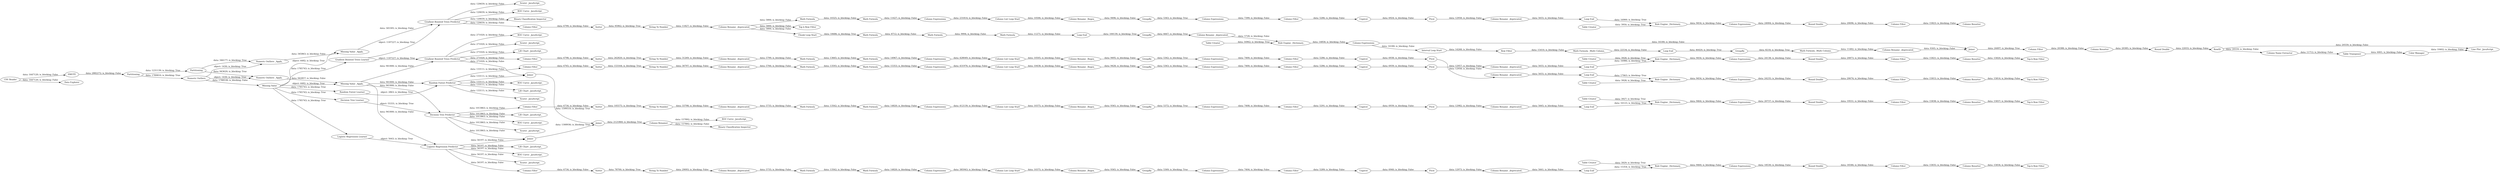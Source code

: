 digraph {
	"-8866379594870032338_410" [label="Column Rename _Regex_"]
	"5607678458637933105_539" [label="Column Filter"]
	"-1985457420982692339_643" [label="Random Forest Learner"]
	"-8866379594870032338_405" [label="Column Rename _deprecated_"]
	"-5913110626535306919_371" [label="Column Filter"]
	"-9070017520446891641_399" [label="String To Number"]
	"-8866379594870032338_397" [label=GroupBy]
	"-5913110626535306919_416" [label="Round Double"]
	"5426610378822798989_520" [label="Math Formula"]
	"-5913110626535306919_410" [label="Column Rename _Regex_"]
	"-1985457420982692339_12" [label=Joiner]
	"-1985457420982692339_650" [label="Binary Classification Inspector"]
	"-8866379594870032338_419" [label="Column Filter"]
	"-1985457420982692339_6" [label="ROC Curve _JavaScript_"]
	"728903360807718946_582" [label=Joiner]
	"728903360807718946_587" [label="Round Double"]
	"-5913110626535306919_402" [label="Column Filter"]
	"5607678458637933105_545" [label="String To Number"]
	"-2878881638070584027_519" [label="Math Formula"]
	"728903360807718946_585" [label="Column Resorter"]
	"-9070017520446891641_402" [label="Column Filter"]
	"-8866379594870032338_396" [label="Column Expressions"]
	"728903360807718946_569" [label="Column Rename _deprecated_"]
	"-8866379594870032338_401" [label="Column Expressions"]
	"-1985457420982692339_667" [label="Missing Value _Apply_"]
	"5607678458637933105_542" [label="Rule Engine _Dictionary_"]
	"5607678458637933105_530" [label="Round Double"]
	"-1985457420982692339_642" [label="Decision Tree Learner"]
	"-9070017520446891641_419" [label="Column Filter"]
	"728903360807718946_584" [label="Column Filter"]
	"246079428993562892_403" [label=Pivot]
	"246079428993562892_419" [label="Column Filter"]
	"-1985457420982692339_635" [label="Lift Chart _JavaScript_"]
	"246079428993562892_410" [label="Column Rename _Regex_"]
	"-9070017520446891641_416" [label="Round Double"]
	"-5913110626535306919_404" [label=Unpivot]
	"9158000630762472841_519" [label="Math Formula"]
	"5607678458637933105_529" [label="Column Expressions"]
	"-1985457420982692339_657" [label=Partitioning]
	"-5913110626535306919_385" [label="Rule Engine _Dictionary_"]
	"-1985457420982692339_588" [label=RowID]
	"-8866379594870032338_384" [label="Table Creator"]
	"246079428993562892_402" [label="Column Filter"]
	"-8866379594870032338_372" [label=Sorter]
	"-8866379594870032338_385" [label="Rule Engine _Dictionary_"]
	"246079428993562892_418" [label="Column Resorter"]
	"-1985457420982692339_625" [label="Lift Chart _JavaScript_"]
	"-5913110626535306919_401" [label="Column Expressions"]
	"-1985457420982692339_652" [label="Scorer _JavaScript_"]
	"-5913110626535306919_418" [label="Column Resorter"]
	"-9070017520446891641_410" [label="Column Rename _Regex_"]
	"-5913110626535306919_415" [label="Column Expressions"]
	"-1985457420982692339_675" [label="Gradient Boosted Trees Predictor"]
	"728903360807718946_586" [label="Math Formula _Multi Column_"]
	"-1985457420982692339_641" [label="Logistic Regression Learner"]
	"-1985457420982692339_624" [label="Top k Row Filter"]
	"-5913110626535306919_396" [label="Column Expressions"]
	"-1985457420982692339_417" [label="Top k Row Filter"]
	"728903360807718946_573" [label="Math Formula"]
	"246079428993562892_397" [label=GroupBy]
	"-9070017520446891641_385" [label="Rule Engine _Dictionary_"]
	"-8866379594870032338_403" [label=Pivot]
	"-5913110626535306919_376" [label="Column Rename _deprecated_"]
	"246079428993562892_404" [label=Unpivot]
	"5607678458637933105_533" [label="Column Resorter"]
	"246079428993562892_399" [label="String To Number"]
	"5607678458637933105_536" [label="Column Filter"]
	"5607678458637933105_544" [label="Column Rename _deprecated_"]
	"-1985457420982692339_631" [label="Lift Chart _JavaScript_"]
	"246079428993562892_414" [label="Loop End"]
	"246079428993562892_415" [label="Column Expressions"]
	"-1985457420982692339_674" [label=SMOTE]
	"-1985457420982692339_665" [label="Missing Value"]
	"-1985457420982692339_676" [label="Scorer _JavaScript_"]
	"-4905162780059922135_590" [label="Color Manager"]
	"5607678458637933105_543" [label=GroupBy]
	"728903360807718946_567" [label="Math Formula"]
	"728903360807718946_566" [label="Column Expressions"]
	"-4905162780059922135_592" [label="Table Transposer"]
	"-1985457420982692339_633" [label="ROC Curve _JavaScript_"]
	"246079428993562892_371" [label="Column Filter"]
	"-1985457420982692339_666" [label="Missing Value _Apply_"]
	"-1985457420982692339_595" [label="Binary Classification Inspector"]
	"-9070017520446891641_418" [label="Column Resorter"]
	"5607678458637933105_528" [label=Unpivot]
	"5607678458637933105_540" [label="Column List Loop Start"]
	"-2878881638070584027_520" [label="Math Formula"]
	"-9070017520446891641_396" [label="Column Expressions"]
	"-1985457420982692339_630" [label="Top k Row Filter"]
	"728903360807718946_581" [label="Column Rename _deprecated_"]
	"-143358625711892540_520" [label="Math Formula"]
	"246079428993562892_376" [label="Column Rename _deprecated_"]
	"728903360807718946_563" [label="Loop End"]
	"246079428993562892_401" [label="Column Expressions"]
	"246079428993562892_384" [label="Table Creator"]
	"-9070017520446891641_397" [label=GroupBy]
	"-8866379594870032338_409" [label="Column List Loop Start"]
	"-1985457420982692339_671" [label="Numeric Outliers _Apply_"]
	"8643854270556548469_520" [label="Math Formula"]
	"728903360807718946_564" [label="Math Formula"]
	"-5913110626535306919_409" [label="Column List Loop Start"]
	"-1985457420982692339_651" [label="Scorer _JavaScript_"]
	"-1985457420982692339_677" [label="ROC Curve _JavaScript_"]
	"-9070017520446891641_401" [label="Column Expressions"]
	"-9070017520446891641_403" [label=Pivot]
	"-1985457420982692339_636" [label="Top k Row Filter"]
	"728903360807718946_571" [label="Rule Engine _Dictionary_"]
	"-9070017520446891641_384" [label="Table Creator"]
	"-1985457420982692339_10" [label=Joiner]
	"5607678458637933105_535" [label="Column Expressions"]
	"728903360807718946_575" [label="Interval Loop Start"]
	"728903360807718946_580" [label=GroupBy]
	"-5913110626535306919_419" [label="Column Filter"]
	"-1985457420982692339_618" [label="Logistic Regression Predictor"]
	"-1985457420982692339_658" [label=Partitioning]
	"-8866379594870032338_404" [label=Unpivot]
	"-9070017520446891641_404" [label=Unpivot]
	"9158000630762472841_520" [label="Math Formula"]
	"-1985457420982692339_621" [label="Gradient Boosted Trees Predictor"]
	"246079428993562892_409" [label="Column List Loop Start"]
	"246079428993562892_396" [label="Column Expressions"]
	"-9070017520446891641_372" [label=Sorter]
	"-8866379594870032338_399" [label="String To Number"]
	"-1985457420982692339_670" [label="Numeric Outliers"]
	"-1985457420982692339_655" [label="Data Explorer"]
	"5607678458637933105_541" [label="Column Expressions"]
	"-5913110626535306919_405" [label="Column Rename _deprecated_"]
	"-1985457420982692339_589" [label="Line Plot _JavaScript_"]
	"-1985457420982692339_653" [label="Scorer _JavaScript_"]
	"-1985457420982692339_637" [label="ROC Curve _JavaScript_"]
	"-8866379594870032338_371" [label="Column Filter"]
	"-1985457420982692339_634" [label="Decision Tree Predictor"]
	"728903360807718946_579" [label="Math Formula _Multi Column_"]
	"5426610378822798989_519" [label="Math Formula"]
	"-1985457420982692339_668" [label="ROC Curve _JavaScript_"]
	"5607678458637933105_538" [label="Loop End"]
	"-8866379594870032338_416" [label="Round Double"]
	"246079428993562892_385" [label="Rule Engine _Dictionary_"]
	"-1985457420982692339_627" [label="ROC Curve _JavaScript_"]
	"5607678458637933105_537" [label=Pivot]
	"-5913110626535306919_399" [label="String To Number"]
	"-5913110626535306919_403" [label=Pivot]
	"-8866379594870032338_376" [label="Column Rename _deprecated_"]
	"-4905162780059922135_591" [label="Column Name Extractor"]
	"5607678458637933105_547" [label="Column Filter"]
	"5607678458637933105_548" [label=Sorter]
	"-9070017520446891641_376" [label="Column Rename _deprecated_"]
	"-1985457420982692339_620" [label="Random Forest Predictor"]
	"8643854270556548469_519" [label="Math Formula"]
	"-9070017520446891641_414" [label="Loop End"]
	"-1985457420982692339_4" [label="Lift Chart _JavaScript_"]
	"-1985457420982692339_644" [label="Gradient Boosted Trees Learner"]
	"-1985457420982692339_1" [label="CSV Reader"]
	"246079428993562892_405" [label="Column Rename _deprecated_"]
	"-1985457420982692339_11" [label=Joiner]
	"5607678458637933105_531" [label="Column Rename _deprecated_"]
	"-5913110626535306919_414" [label="Loop End"]
	"246079428993562892_416" [label="Round Double"]
	"-1985457420982692339_672" [label="Numeric Outliers _Apply_"]
	"-9070017520446891641_371" [label="Column Filter"]
	"-8866379594870032338_418" [label="Column Resorter"]
	"-9070017520446891641_415" [label="Column Expressions"]
	"246079428993562892_372" [label=Sorter]
	"-9070017520446891641_409" [label="Column List Loop Start"]
	"-1985457420982692339_14" [label="Column Renamer"]
	"728903360807718946_570" [label="Table Creator"]
	"-9070017520446891641_405" [label="Column Rename _deprecated_"]
	"-1985457420982692339_654" [label="Scorer _JavaScript_"]
	"-5913110626535306919_397" [label=GroupBy]
	"-5913110626535306919_384" [label="Table Creator"]
	"728903360807718946_576" [label="Row Filter"]
	"-8866379594870032338_402" [label="Column Filter"]
	"5607678458637933105_549" [label="Table Creator"]
	"728903360807718946_568" [label=GroupBy]
	"5607678458637933105_546" [label="Column Rename _Regex_"]
	"728903360807718946_562" [label="Chunk Loop Start"]
	"-5913110626535306919_372" [label=Sorter]
	"728903360807718946_577" [label="Loop End"]
	"-8866379594870032338_415" [label="Column Expressions"]
	"-8866379594870032338_414" [label="Loop End"]
	"-1985457420982692339_532" [label="Top k Row Filter"]
	"-143358625711892540_519" [label="Math Formula"]
	"246079428993562892_404" -> "246079428993562892_403" [label="data: 6939; is_blocking: False"]
	"246079428993562892_397" -> "246079428993562892_401" [label="data: 5363; is_blocking: True"]
	"5607678458637933105_544" -> "-1985457420982692339_532" [label="data: 5800; is_blocking: False"]
	"-8866379594870032338_409" -> "-8866379594870032338_410" [label="data: 10375; is_blocking: False"]
	"-5913110626535306919_409" -> "-5913110626535306919_410" [label="data: 10505; is_blocking: False"]
	"246079428993562892_416" -> "246079428993562892_419" [label="data: 20873; is_blocking: False"]
	"-1985457420982692339_666" -> "-1985457420982692339_620" [label="data: 941800; is_blocking: False"]
	"-9070017520446891641_409" -> "-9070017520446891641_410" [label="data: 10375; is_blocking: False"]
	"728903360807718946_586" -> "728903360807718946_581" [label="data: 11482; is_blocking: False"]
	"-5913110626535306919_416" -> "-5913110626535306919_419" [label="data: 20674; is_blocking: False"]
	"246079428993562892_385" -> "246079428993562892_415" [label="data: 9456; is_blocking: False"]
	"-1985457420982692339_657" -> "-1985457420982692339_658" [label="data: 1231139; is_blocking: True"]
	"246079428993562892_414" -> "246079428993562892_385" [label="data: 16986; is_blocking: True"]
	"5426610378822798989_520" -> "-9070017520446891641_396" [label="data: 14820; is_blocking: False"]
	"-5913110626535306919_404" -> "-5913110626535306919_403" [label="data: 6938; is_blocking: False"]
	"728903360807718946_585" -> "728903360807718946_587" [label="data: 20385; is_blocking: False"]
	"-1985457420982692339_618" -> "-8866379594870032338_371" [label="data: 56197; is_blocking: False"]
	"-8866379594870032338_399" -> "-8866379594870032338_376" [label="data: 29093; is_blocking: False"]
	"-1985457420982692339_665" -> "-1985457420982692339_666" [label="object: 4482; is_blocking: True"]
	"5607678458637933105_542" -> "5607678458637933105_529" [label="data: 9454; is_blocking: False"]
	"246079428993562892_419" -> "246079428993562892_418" [label="data: 15821; is_blocking: False"]
	"-1985457420982692339_618" -> "-1985457420982692339_11" [label="data: 56197; is_blocking: False"]
	"-4905162780059922135_591" -> "-4905162780059922135_592" [label="data: 11712; is_blocking: False"]
	"-5913110626535306919_403" -> "-5913110626535306919_405" [label="data: 12958; is_blocking: False"]
	"-4905162780059922135_590" -> "-1985457420982692339_589" [label="data: 10402; is_blocking: False"]
	"-1985457420982692339_657" -> "-1985457420982692339_670" [label="data: 1789810; is_blocking: True"]
	"-9070017520446891641_385" -> "-9070017520446891641_415" [label="data: 9464; is_blocking: False"]
	"-1985457420982692339_621" -> "-1985457420982692339_6" [label="data: 271020; is_blocking: False"]
	"246079428993562892_415" -> "246079428993562892_416" [label="data: 24138; is_blocking: False"]
	"-5913110626535306919_376" -> "-143358625711892540_519" [label="data: 5799; is_blocking: False"]
	"-2878881638070584027_519" -> "-2878881638070584027_520" [label="data: 13593; is_blocking: False"]
	"728903360807718946_576" -> "728903360807718946_579" [label="data: 15410; is_blocking: False"]
	"-1985457420982692339_658" -> "-1985457420982692339_671" [label="data: 943620; is_blocking: True"]
	"-9070017520446891641_405" -> "-9070017520446891641_414" [label="data: 5665; is_blocking: False"]
	"-8866379594870032338_416" -> "-8866379594870032338_419" [label="data: 18346; is_blocking: False"]
	"-1985457420982692339_667" -> "-1985457420982692339_675" [label="data: 345305; is_blocking: False"]
	"728903360807718946_562" -> "728903360807718946_564" [label="data: 10686; is_blocking: True"]
	"-5913110626535306919_414" -> "-5913110626535306919_385" [label="data: 17063; is_blocking: True"]
	"5607678458637933105_548" -> "5607678458637933105_545" [label="data: 95962; is_blocking: True"]
	"-9070017520446891641_416" -> "-9070017520446891641_419" [label="data: 19551; is_blocking: False"]
	"-2878881638070584027_520" -> "246079428993562892_396" [label="data: 15353; is_blocking: False"]
	"246079428993562892_410" -> "246079428993562892_397" [label="data: 9428; is_blocking: False"]
	"-1985457420982692339_658" -> "-1985457420982692339_672" [label="data: 346177; is_blocking: True"]
	"-8866379594870032338_401" -> "-8866379594870032338_402" [label="data: 7404; is_blocking: False"]
	"5607678458637933105_539" -> "5607678458637933105_533" [label="data: 15823; is_blocking: False"]
	"-1985457420982692339_14" -> "-1985457420982692339_668" [label="data: 157892; is_blocking: False"]
	"-1985457420982692339_666" -> "-1985457420982692339_618" [label="data: 941800; is_blocking: False"]
	"-5913110626535306919_371" -> "-5913110626535306919_372" [label="data: 6798; is_blocking: False"]
	"-1985457420982692339_634" -> "-1985457420982692339_633" [label="data: 1013863; is_blocking: False"]
	"728903360807718946_568" -> "728903360807718946_569" [label="data: 6667; is_blocking: True"]
	"728903360807718946_581" -> "728903360807718946_582" [label="data: 9305; is_blocking: False"]
	"5607678458637933105_546" -> "5607678458637933105_543" [label="data: 9496; is_blocking: False"]
	"-8866379594870032338_371" -> "-8866379594870032338_372" [label="data: 6734; is_blocking: False"]
	"-5913110626535306919_397" -> "-5913110626535306919_401" [label="data: 5362; is_blocking: True"]
	"-9070017520446891641_401" -> "-9070017520446891641_402" [label="data: 7408; is_blocking: False"]
	"-8866379594870032338_415" -> "-8866379594870032338_416" [label="data: 18530; is_blocking: False"]
	"-1985457420982692339_666" -> "-1985457420982692339_621" [label="data: 941800; is_blocking: False"]
	"-8866379594870032338_397" -> "-8866379594870032338_401" [label="data: 5369; is_blocking: True"]
	"728903360807718946_567" -> "728903360807718946_573" [label="data: 9994; is_blocking: False"]
	"-8866379594870032338_376" -> "8643854270556548469_519" [label="data: 5735; is_blocking: False"]
	"-1985457420982692339_618" -> "-1985457420982692339_654" [label="data: 56197; is_blocking: False"]
	"-1985457420982692339_621" -> "-1985457420982692339_4" [label="data: 271020; is_blocking: False"]
	"246079428993562892_418" -> "-1985457420982692339_624" [label="data: 15820; is_blocking: False"]
	"-5913110626535306919_401" -> "-5913110626535306919_402" [label="data: 7400; is_blocking: False"]
	"-1985457420982692339_674" -> "-1985457420982692339_657" [label="data: 2882272; is_blocking: False"]
	"-1985457420982692339_620" -> "-1985457420982692339_652" [label="data: 133111; is_blocking: False"]
	"-1985457420982692339_588" -> "-4905162780059922135_591" [label="data: 20559; is_blocking: False"]
	"246079428993562892_402" -> "246079428993562892_404" [label="data: 5286; is_blocking: False"]
	"-9070017520446891641_372" -> "-9070017520446891641_399" [label="data: 105575; is_blocking: True"]
	"728903360807718946_566" -> "728903360807718946_575" [label="data: 16180; is_blocking: False"]
	"5607678458637933105_531" -> "5607678458637933105_538" [label="data: 5655; is_blocking: False"]
	"-1985457420982692339_670" -> "-1985457420982692339_665" [label="data: 1788538; is_blocking: False"]
	"5607678458637933105_530" -> "5607678458637933105_539" [label="data: 20696; is_blocking: False"]
	"728903360807718946_577" -> "728903360807718946_580" [label="data: 46420; is_blocking: True"]
	"-1985457420982692339_618" -> "-1985457420982692339_635" [label="data: 56197; is_blocking: False"]
	"-5913110626535306919_418" -> "-1985457420982692339_417" [label="data: 15814; is_blocking: False"]
	"-1985457420982692339_620" -> "-1985457420982692339_627" [label="data: 133111; is_blocking: False"]
	"-1985457420982692339_620" -> "-1985457420982692339_10" [label="data: 133111; is_blocking: False"]
	"-4905162780059922135_592" -> "-4905162780059922135_590" [label="data: 6001; is_blocking: False"]
	"246079428993562892_401" -> "246079428993562892_402" [label="data: 7400; is_blocking: False"]
	"5607678458637933105_537" -> "5607678458637933105_531" [label="data: 12958; is_blocking: False"]
	"-1985457420982692339_665" -> "-1985457420982692339_642" [label="data: 1785743; is_blocking: True"]
	"-1985457420982692339_620" -> "246079428993562892_371" [label="data: 133111; is_blocking: False"]
	"-8866379594870032338_419" -> "-8866379594870032338_418" [label="data: 15835; is_blocking: False"]
	"-8866379594870032338_414" -> "-8866379594870032338_385" [label="data: 15354; is_blocking: True"]
	"728903360807718946_569" -> "728903360807718946_571" [label="data: 5728; is_blocking: False"]
	"-143358625711892540_519" -> "-143358625711892540_520" [label="data: 13665; is_blocking: False"]
	"-8866379594870032338_403" -> "-8866379594870032338_405" [label="data: 12973; is_blocking: False"]
	"728903360807718946_570" -> "728903360807718946_571" [label="data: 16962; is_blocking: True"]
	"728903360807718946_579" -> "728903360807718946_577" [label="data: 22534; is_blocking: False"]
	"246079428993562892_405" -> "246079428993562892_414" [label="data: 5655; is_blocking: False"]
	"-5913110626535306919_396" -> "-5913110626535306919_409" [label="data: 428049; is_blocking: False"]
	"5607678458637933105_536" -> "5607678458637933105_528" [label="data: 5286; is_blocking: False"]
	"-8866379594870032338_418" -> "-1985457420982692339_636" [label="data: 15834; is_blocking: False"]
	"-1985457420982692339_644" -> "-1985457420982692339_621" [label="object: 1187227; is_blocking: True"]
	"-5913110626535306919_402" -> "-5913110626535306919_404" [label="data: 5286; is_blocking: False"]
	"-5913110626535306919_419" -> "-5913110626535306919_418" [label="data: 15815; is_blocking: False"]
	"728903360807718946_584" -> "728903360807718946_585" [label="data: 20388; is_blocking: False"]
	"5607678458637933105_544" -> "728903360807718946_562" [label="data: 5800; is_blocking: False"]
	"-9070017520446891641_414" -> "-9070017520446891641_385" [label="data: 16123; is_blocking: True"]
	"-8866379594870032338_385" -> "-8866379594870032338_415" [label="data: 9460; is_blocking: False"]
	"-5913110626535306919_415" -> "-5913110626535306919_416" [label="data: 24235; is_blocking: False"]
	"5607678458637933105_544" -> "9158000630762472841_519" [label="data: 5800; is_blocking: False"]
	"246079428993562892_409" -> "246079428993562892_410" [label="data: 10438; is_blocking: False"]
	"-9070017520446891641_418" -> "-1985457420982692339_630" [label="data: 15837; is_blocking: False"]
	"5607678458637933105_528" -> "5607678458637933105_537" [label="data: 6924; is_blocking: False"]
	"246079428993562892_371" -> "246079428993562892_372" [label="data: 6765; is_blocking: False"]
	"728903360807718946_564" -> "728903360807718946_567" [label="data: 8712; is_blocking: False"]
	"8643854270556548469_520" -> "-8866379594870032338_396" [label="data: 14820; is_blocking: False"]
	"728903360807718946_571" -> "728903360807718946_566" [label="data: 14858; is_blocking: False"]
	"-9070017520446891641_396" -> "-9070017520446891641_409" [label="data: 412139; is_blocking: False"]
	"-1985457420982692339_620" -> "-1985457420982692339_625" [label="data: 133111; is_blocking: False"]
	"-1985457420982692339_675" -> "-1985457420982692339_676" [label="data: 120659; is_blocking: False"]
	"5607678458637933105_543" -> "5607678458637933105_535" [label="data: 5363; is_blocking: True"]
	"728903360807718946_563" -> "728903360807718946_568" [label="data: 100139; is_blocking: True"]
	"-1985457420982692339_670" -> "-1985457420982692339_671" [label="object: 1430; is_blocking: True"]
	"-1985457420982692339_11" -> "-1985457420982692339_12" [label="data: 1308936; is_blocking: True"]
	"-5913110626535306919_405" -> "-5913110626535306919_414" [label="data: 5655; is_blocking: False"]
	"9158000630762472841_520" -> "5607678458637933105_541" [label="data: 11627; is_blocking: False"]
	"5607678458637933105_549" -> "5607678458637933105_542" [label="data: 3950; is_blocking: True"]
	"-9070017520446891641_410" -> "-9070017520446891641_397" [label="data: 9365; is_blocking: False"]
	"-5913110626535306919_399" -> "-5913110626535306919_376" [label="data: 31269; is_blocking: False"]
	"-1985457420982692339_621" -> "-5913110626535306919_371" [label="data: 271020; is_blocking: False"]
	"728903360807718946_566" -> "728903360807718946_582" [label="data: 16180; is_blocking: False"]
	"-1985457420982692339_1" -> "-1985457420982692339_674" [label="data: 1647120; is_blocking: False"]
	"-1985457420982692339_665" -> "-1985457420982692339_667" [label="object: 4482; is_blocking: True"]
	"-5913110626535306919_372" -> "-5913110626535306919_399" [label="data: 262820; is_blocking: True"]
	"246079428993562892_399" -> "246079428993562892_376" [label="data: 30797; is_blocking: False"]
	"-9070017520446891641_397" -> "-9070017520446891641_401" [label="data: 5372; is_blocking: True"]
	"-143358625711892540_520" -> "-5913110626535306919_396" [label="data: 14967; is_blocking: False"]
	"-1985457420982692339_14" -> "-1985457420982692339_595" [label="data: 157892; is_blocking: False"]
	"5607678458637933105_529" -> "5607678458637933105_530" [label="data: 24004; is_blocking: False"]
	"-1985457420982692339_671" -> "-1985457420982692339_666" [label="data: 942857; is_blocking: False"]
	"-1985457420982692339_642" -> "-1985457420982692339_634" [label="object: 55331; is_blocking: True"]
	"-1985457420982692339_641" -> "-1985457420982692339_618" [label="object: 5643; is_blocking: True"]
	"-1985457420982692339_665" -> "-1985457420982692339_641" [label="data: 1785743; is_blocking: True"]
	"-1985457420982692339_665" -> "-1985457420982692339_643" [label="data: 1785743; is_blocking: True"]
	"-1985457420982692339_621" -> "-1985457420982692339_651" [label="data: 271020; is_blocking: False"]
	"-8866379594870032338_405" -> "-8866379594870032338_414" [label="data: 5661; is_blocking: False"]
	"-9070017520446891641_415" -> "-9070017520446891641_416" [label="data: 20737; is_blocking: False"]
	"-8866379594870032338_410" -> "-8866379594870032338_397" [label="data: 9365; is_blocking: False"]
	"-9070017520446891641_376" -> "5426610378822798989_519" [label="data: 5735; is_blocking: False"]
	"246079428993562892_403" -> "246079428993562892_405" [label="data: 12957; is_blocking: False"]
	"5607678458637933105_538" -> "5607678458637933105_542" [label="data: 16900; is_blocking: True"]
	"-1985457420982692339_672" -> "-1985457420982692339_667" [label="data: 345863; is_blocking: False"]
	"-8866379594870032338_402" -> "-8866379594870032338_404" [label="data: 5289; is_blocking: False"]
	"-1985457420982692339_666" -> "-1985457420982692339_634" [label="data: 941800; is_blocking: False"]
	"5426610378822798989_519" -> "5426610378822798989_520" [label="data: 13562; is_blocking: False"]
	"-9070017520446891641_371" -> "-9070017520446891641_372" [label="data: 6734; is_blocking: False"]
	"-9070017520446891641_404" -> "-9070017520446891641_403" [label="data: 6939; is_blocking: False"]
	"-9070017520446891641_419" -> "-9070017520446891641_418" [label="data: 15838; is_blocking: False"]
	"-1985457420982692339_634" -> "-1985457420982692339_631" [label="data: 1013863; is_blocking: False"]
	"-1985457420982692339_670" -> "-1985457420982692339_672" [label="object: 1430; is_blocking: True"]
	"-1985457420982692339_675" -> "-1985457420982692339_677" [label="data: 120659; is_blocking: False"]
	"-8866379594870032338_384" -> "-8866379594870032338_385" [label="data: 3929; is_blocking: True"]
	"-9070017520446891641_384" -> "-9070017520446891641_385" [label="data: 3927; is_blocking: True"]
	"-1985457420982692339_644" -> "-1985457420982692339_675" [label="object: 1187227; is_blocking: True"]
	"-1985457420982692339_643" -> "-1985457420982692339_620" [label="object: 2863; is_blocking: True"]
	"5607678458637933105_535" -> "5607678458637933105_536" [label="data: 7399; is_blocking: False"]
	"8643854270556548469_519" -> "8643854270556548469_520" [label="data: 13562; is_blocking: False"]
	"-5913110626535306919_410" -> "-5913110626535306919_397" [label="data: 9495; is_blocking: False"]
	"-1985457420982692339_634" -> "-9070017520446891641_371" [label="data: 1013863; is_blocking: False"]
	"-5913110626535306919_385" -> "-5913110626535306919_415" [label="data: 9454; is_blocking: False"]
	"246079428993562892_376" -> "-2878881638070584027_519" [label="data: 5766; is_blocking: False"]
	"9158000630762472841_519" -> "9158000630762472841_520" [label="data: 10325; is_blocking: False"]
	"-1985457420982692339_675" -> "5607678458637933105_547" [label="data: 120659; is_blocking: False"]
	"5607678458637933105_540" -> "5607678458637933105_546" [label="data: 10506; is_blocking: False"]
	"-1985457420982692339_665" -> "-1985457420982692339_644" [label="data: 1785743; is_blocking: True"]
	"-1985457420982692339_621" -> "-1985457420982692339_10" [label="data: 271020; is_blocking: False"]
	"5607678458637933105_545" -> "5607678458637933105_544" [label="data: 11827; is_blocking: False"]
	"246079428993562892_372" -> "246079428993562892_399" [label="data: 153164; is_blocking: True"]
	"246079428993562892_384" -> "246079428993562892_385" [label="data: 3928; is_blocking: True"]
	"246079428993562892_396" -> "246079428993562892_409" [label="data: 431976; is_blocking: False"]
	"-9070017520446891641_402" -> "-9070017520446891641_404" [label="data: 5291; is_blocking: False"]
	"728903360807718946_587" -> "-1985457420982692339_588" [label="data: 22033; is_blocking: False"]
	"5607678458637933105_547" -> "5607678458637933105_548" [label="data: 6799; is_blocking: False"]
	"-1985457420982692339_1" -> "-1985457420982692339_655" [label="data: 1647120; is_blocking: False"]
	"-9070017520446891641_403" -> "-9070017520446891641_405" [label="data: 12982; is_blocking: False"]
	"-1985457420982692339_618" -> "-1985457420982692339_637" [label="data: 56197; is_blocking: False"]
	"-8866379594870032338_396" -> "-8866379594870032338_409" [label="data: 385943; is_blocking: False"]
	"-1985457420982692339_12" -> "-1985457420982692339_14" [label="data: 2121860; is_blocking: True"]
	"-1985457420982692339_588" -> "-1985457420982692339_589" [label="data: 20559; is_blocking: False"]
	"-1985457420982692339_675" -> "-1985457420982692339_650" [label="data: 120659; is_blocking: False"]
	"-1985457420982692339_10" -> "-1985457420982692339_12" [label="data: 1599510; is_blocking: True"]
	"728903360807718946_575" -> "728903360807718946_576" [label="data: 14268; is_blocking: False"]
	"-1985457420982692339_634" -> "-1985457420982692339_653" [label="data: 1013863; is_blocking: False"]
	"-8866379594870032338_372" -> "-8866379594870032338_399" [label="data: 78700; is_blocking: True"]
	"-5913110626535306919_384" -> "-5913110626535306919_385" [label="data: 3928; is_blocking: True"]
	"5607678458637933105_541" -> "5607678458637933105_540" [label="data: 231814; is_blocking: False"]
	"728903360807718946_582" -> "728903360807718946_584" [label="data: 24497; is_blocking: True"]
	"728903360807718946_580" -> "728903360807718946_586" [label="data: 8218; is_blocking: True"]
	"728903360807718946_573" -> "728903360807718946_563" [label="data: 11271; is_blocking: False"]
	"-1985457420982692339_634" -> "-1985457420982692339_11" [label="data: 1013863; is_blocking: False"]
	"-9070017520446891641_399" -> "-9070017520446891641_376" [label="data: 33798; is_blocking: False"]
	"-8866379594870032338_404" -> "-8866379594870032338_403" [label="data: 6940; is_blocking: False"]
	rankdir=LR
}

